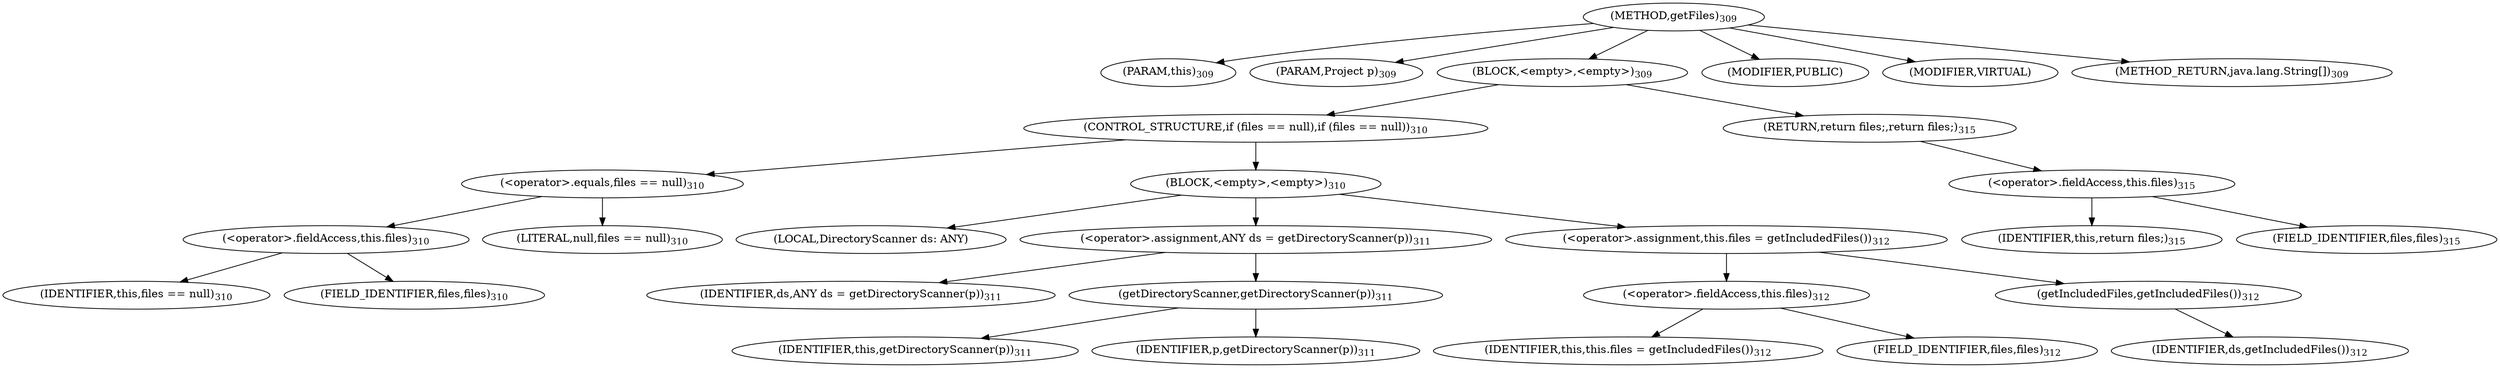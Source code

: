 digraph "getFiles" {  
"848" [label = <(METHOD,getFiles)<SUB>309</SUB>> ]
"41" [label = <(PARAM,this)<SUB>309</SUB>> ]
"849" [label = <(PARAM,Project p)<SUB>309</SUB>> ]
"850" [label = <(BLOCK,&lt;empty&gt;,&lt;empty&gt;)<SUB>309</SUB>> ]
"851" [label = <(CONTROL_STRUCTURE,if (files == null),if (files == null))<SUB>310</SUB>> ]
"852" [label = <(&lt;operator&gt;.equals,files == null)<SUB>310</SUB>> ]
"853" [label = <(&lt;operator&gt;.fieldAccess,this.files)<SUB>310</SUB>> ]
"854" [label = <(IDENTIFIER,this,files == null)<SUB>310</SUB>> ]
"855" [label = <(FIELD_IDENTIFIER,files,files)<SUB>310</SUB>> ]
"856" [label = <(LITERAL,null,files == null)<SUB>310</SUB>> ]
"857" [label = <(BLOCK,&lt;empty&gt;,&lt;empty&gt;)<SUB>310</SUB>> ]
"858" [label = <(LOCAL,DirectoryScanner ds: ANY)> ]
"859" [label = <(&lt;operator&gt;.assignment,ANY ds = getDirectoryScanner(p))<SUB>311</SUB>> ]
"860" [label = <(IDENTIFIER,ds,ANY ds = getDirectoryScanner(p))<SUB>311</SUB>> ]
"861" [label = <(getDirectoryScanner,getDirectoryScanner(p))<SUB>311</SUB>> ]
"40" [label = <(IDENTIFIER,this,getDirectoryScanner(p))<SUB>311</SUB>> ]
"862" [label = <(IDENTIFIER,p,getDirectoryScanner(p))<SUB>311</SUB>> ]
"863" [label = <(&lt;operator&gt;.assignment,this.files = getIncludedFiles())<SUB>312</SUB>> ]
"864" [label = <(&lt;operator&gt;.fieldAccess,this.files)<SUB>312</SUB>> ]
"865" [label = <(IDENTIFIER,this,this.files = getIncludedFiles())<SUB>312</SUB>> ]
"866" [label = <(FIELD_IDENTIFIER,files,files)<SUB>312</SUB>> ]
"867" [label = <(getIncludedFiles,getIncludedFiles())<SUB>312</SUB>> ]
"868" [label = <(IDENTIFIER,ds,getIncludedFiles())<SUB>312</SUB>> ]
"869" [label = <(RETURN,return files;,return files;)<SUB>315</SUB>> ]
"870" [label = <(&lt;operator&gt;.fieldAccess,this.files)<SUB>315</SUB>> ]
"871" [label = <(IDENTIFIER,this,return files;)<SUB>315</SUB>> ]
"872" [label = <(FIELD_IDENTIFIER,files,files)<SUB>315</SUB>> ]
"873" [label = <(MODIFIER,PUBLIC)> ]
"874" [label = <(MODIFIER,VIRTUAL)> ]
"875" [label = <(METHOD_RETURN,java.lang.String[])<SUB>309</SUB>> ]
  "848" -> "41" 
  "848" -> "849" 
  "848" -> "850" 
  "848" -> "873" 
  "848" -> "874" 
  "848" -> "875" 
  "850" -> "851" 
  "850" -> "869" 
  "851" -> "852" 
  "851" -> "857" 
  "852" -> "853" 
  "852" -> "856" 
  "853" -> "854" 
  "853" -> "855" 
  "857" -> "858" 
  "857" -> "859" 
  "857" -> "863" 
  "859" -> "860" 
  "859" -> "861" 
  "861" -> "40" 
  "861" -> "862" 
  "863" -> "864" 
  "863" -> "867" 
  "864" -> "865" 
  "864" -> "866" 
  "867" -> "868" 
  "869" -> "870" 
  "870" -> "871" 
  "870" -> "872" 
}
